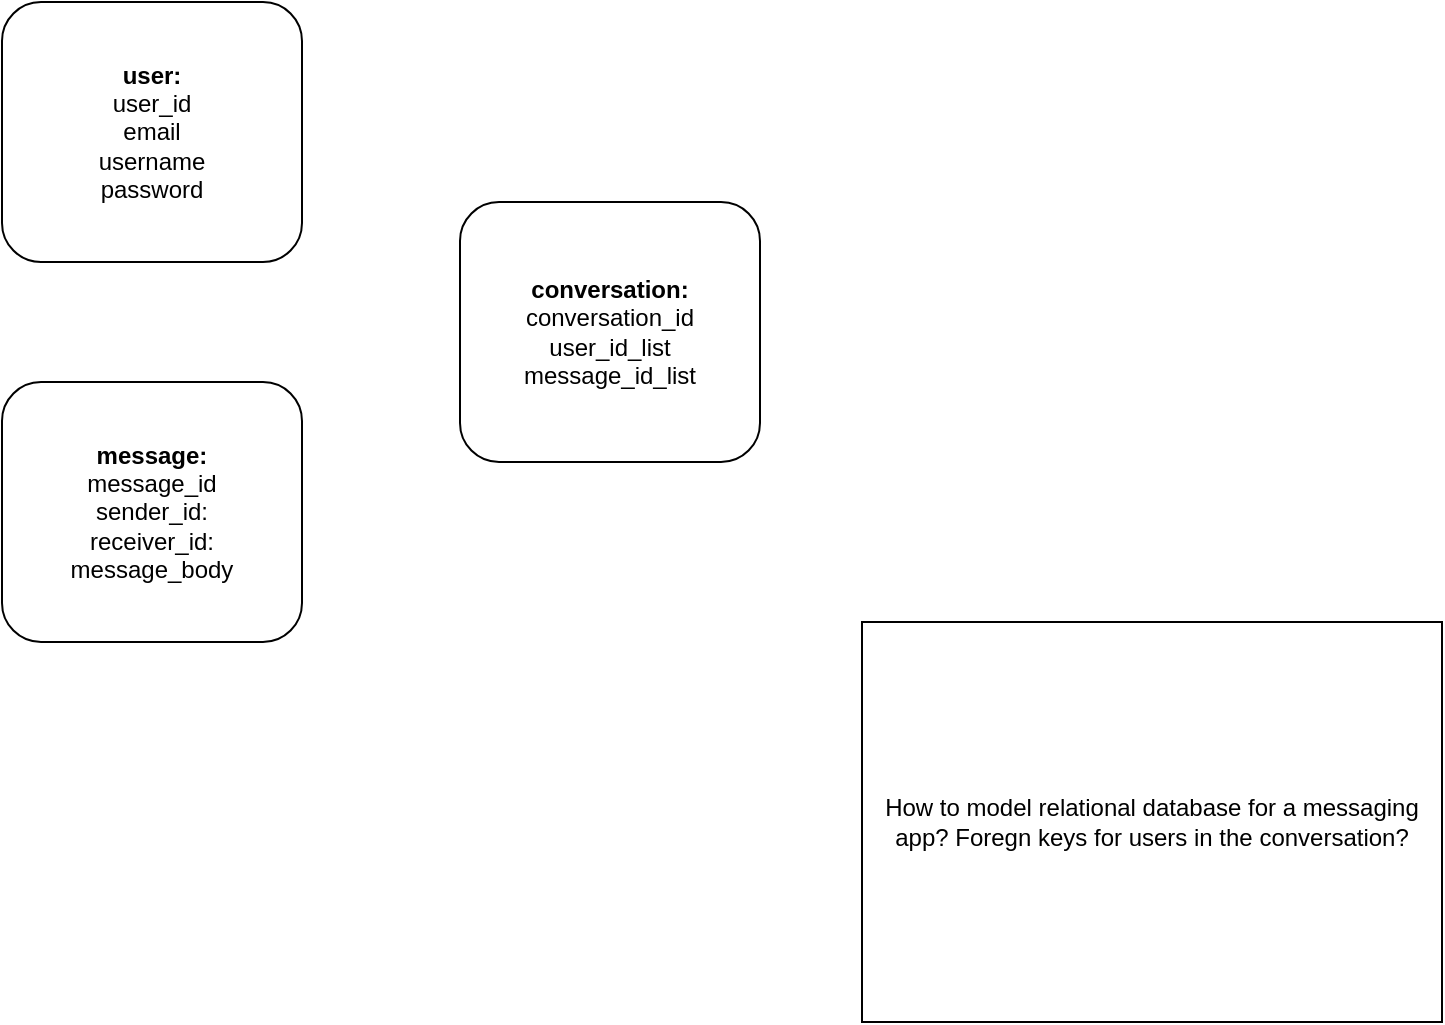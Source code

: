 <mxfile version="17.4.5" type="device"><diagram id="DzDDX0f96F725AP4SJBI" name="Page-1"><mxGraphModel dx="1452" dy="1832" grid="1" gridSize="10" guides="1" tooltips="1" connect="1" arrows="1" fold="1" page="1" pageScale="1" pageWidth="827" pageHeight="1169" math="0" shadow="0"><root><mxCell id="0"/><mxCell id="1" parent="0"/><mxCell id="x3MNqyn0Y554ZAv2sZEc-1" value="&lt;b&gt;message:&lt;/b&gt;&lt;br&gt;message_id&lt;br&gt;sender_id:&lt;br&gt;receiver_id:&lt;br&gt;message_body" style="rounded=1;whiteSpace=wrap;html=1;" vertex="1" parent="1"><mxGeometry x="130" y="70" width="150" height="130" as="geometry"/></mxCell><mxCell id="x3MNqyn0Y554ZAv2sZEc-2" value="&lt;b&gt;user:&lt;/b&gt;&lt;br&gt;user_id&lt;br&gt;email&lt;br&gt;username&lt;br&gt;password" style="rounded=1;whiteSpace=wrap;html=1;" vertex="1" parent="1"><mxGeometry x="130" y="-120" width="150" height="130" as="geometry"/></mxCell><mxCell id="x3MNqyn0Y554ZAv2sZEc-3" value="&lt;b&gt;conversation:&lt;/b&gt;&lt;br&gt;conversation_id&lt;br&gt;user_id_list&lt;br&gt;message_id_list" style="rounded=1;whiteSpace=wrap;html=1;" vertex="1" parent="1"><mxGeometry x="359" y="-20" width="150" height="130" as="geometry"/></mxCell><mxCell id="x3MNqyn0Y554ZAv2sZEc-4" value="How to model relational database for a messaging app? Foregn keys for users in the conversation?" style="rounded=0;whiteSpace=wrap;html=1;" vertex="1" parent="1"><mxGeometry x="560" y="190" width="290" height="200" as="geometry"/></mxCell></root></mxGraphModel></diagram></mxfile>